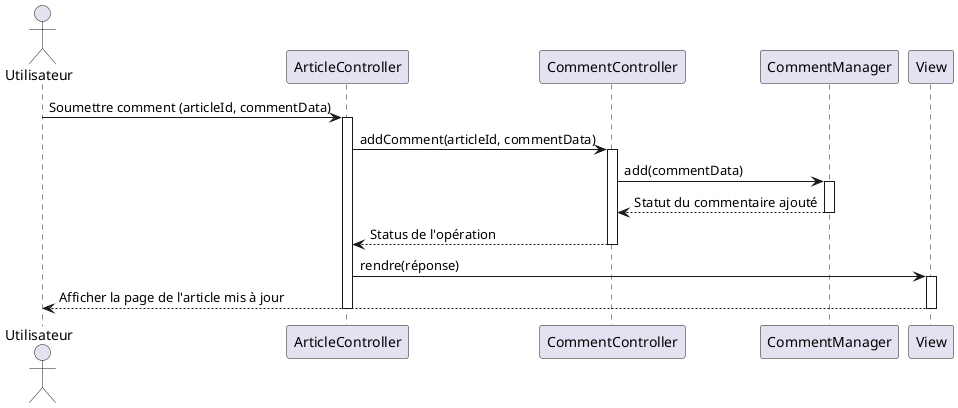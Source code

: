 @startuml
actor Utilisateur
participant "ArticleController" as ArticleCtrl
participant "CommentController" as CommentCtrl
participant "CommentManager" as CommentMgr
participant "View" as View

Utilisateur -> ArticleCtrl: Soumettre comment (articleId, commentData)
activate ArticleCtrl

ArticleCtrl -> CommentCtrl: addComment(articleId, commentData)
activate CommentCtrl

CommentCtrl -> CommentMgr: add(commentData)
activate CommentMgr
CommentMgr --> CommentCtrl: Statut du commentaire ajouté
deactivate CommentMgr

CommentCtrl --> ArticleCtrl: Status de l'opération
deactivate CommentCtrl

ArticleCtrl -> View:rendre(réponse)
activate View
View --> Utilisateur: Afficher la page de l'article mis à jour
deactivate View

deactivate ArticleCtrl
@enduml
